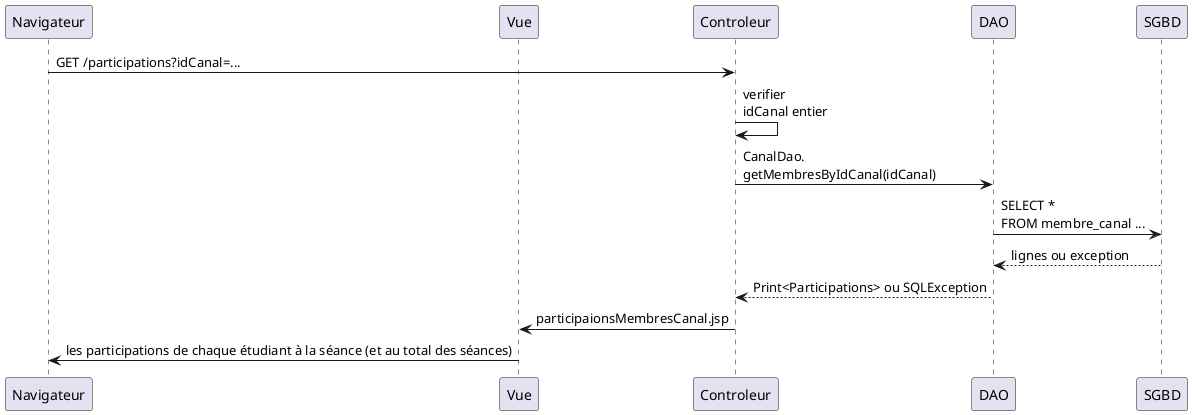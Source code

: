 @startuml
participant Navigateur
participant Vue

Navigateur -> Controleur: GET /participations?idCanal=...
Controleur -> Controleur: verifier\nidCanal entier
Controleur -> DAO: CanalDao.\ngetMembresByIdCanal(idCanal)
DAO -> SGBD: SELECT *\nFROM membre_canal ...
SGBD --> DAO: lignes ou exception
DAO --> Controleur: Print<Participations> ou SQLException
Controleur -> Vue: participaionsMembresCanal.jsp
Vue -> Navigateur: les participations de chaque étudiant à la séance (et au total des séances)

@enduml

